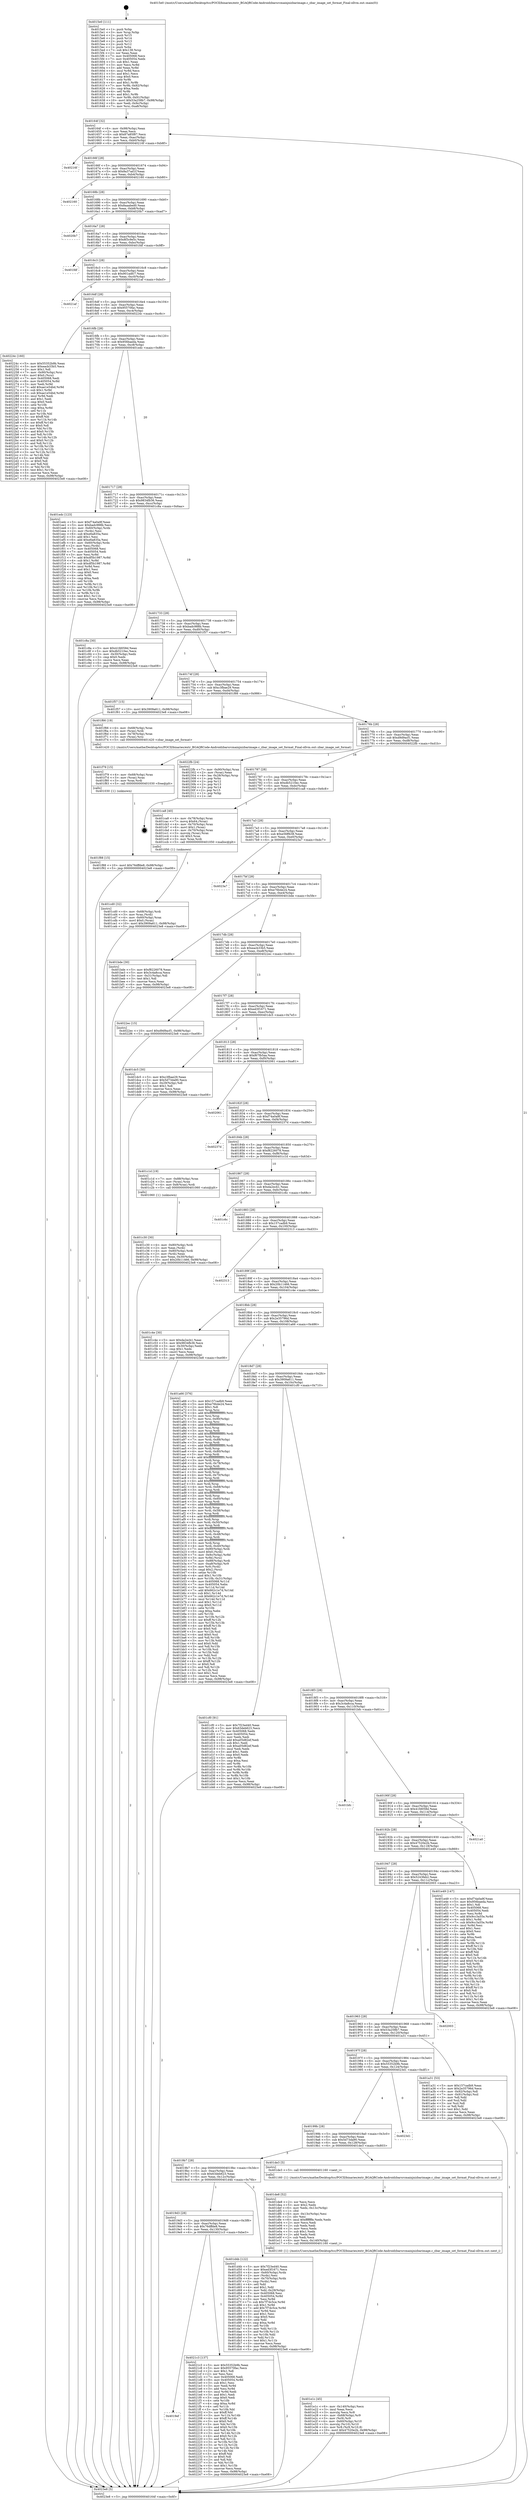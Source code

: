 digraph "0x4015e0" {
  label = "0x4015e0 (/mnt/c/Users/mathe/Desktop/tcc/POCII/binaries/extr_BGAQRCode-Androidzbarsrcmainjnizbarimage.c_zbar_image_set_format_Final-ollvm.out::main(0))"
  labelloc = "t"
  node[shape=record]

  Entry [label="",width=0.3,height=0.3,shape=circle,fillcolor=black,style=filled]
  "0x40164f" [label="{
     0x40164f [32]\l
     | [instrs]\l
     &nbsp;&nbsp;0x40164f \<+6\>: mov -0x98(%rbp),%eax\l
     &nbsp;&nbsp;0x401655 \<+2\>: mov %eax,%ecx\l
     &nbsp;&nbsp;0x401657 \<+6\>: sub $0x87a85f87,%ecx\l
     &nbsp;&nbsp;0x40165d \<+6\>: mov %eax,-0xac(%rbp)\l
     &nbsp;&nbsp;0x401663 \<+6\>: mov %ecx,-0xb0(%rbp)\l
     &nbsp;&nbsp;0x401669 \<+6\>: je 000000000040216f \<main+0xb8f\>\l
  }"]
  "0x40216f" [label="{
     0x40216f\l
  }", style=dashed]
  "0x40166f" [label="{
     0x40166f [28]\l
     | [instrs]\l
     &nbsp;&nbsp;0x40166f \<+5\>: jmp 0000000000401674 \<main+0x94\>\l
     &nbsp;&nbsp;0x401674 \<+6\>: mov -0xac(%rbp),%eax\l
     &nbsp;&nbsp;0x40167a \<+5\>: sub $0x8a37ad1f,%eax\l
     &nbsp;&nbsp;0x40167f \<+6\>: mov %eax,-0xb4(%rbp)\l
     &nbsp;&nbsp;0x401685 \<+6\>: je 0000000000402160 \<main+0xb80\>\l
  }"]
  Exit [label="",width=0.3,height=0.3,shape=circle,fillcolor=black,style=filled,peripheries=2]
  "0x402160" [label="{
     0x402160\l
  }", style=dashed]
  "0x40168b" [label="{
     0x40168b [28]\l
     | [instrs]\l
     &nbsp;&nbsp;0x40168b \<+5\>: jmp 0000000000401690 \<main+0xb0\>\l
     &nbsp;&nbsp;0x401690 \<+6\>: mov -0xac(%rbp),%eax\l
     &nbsp;&nbsp;0x401696 \<+5\>: sub $0x8aaabed0,%eax\l
     &nbsp;&nbsp;0x40169b \<+6\>: mov %eax,-0xb8(%rbp)\l
     &nbsp;&nbsp;0x4016a1 \<+6\>: je 00000000004020b7 \<main+0xad7\>\l
  }"]
  "0x4019ef" [label="{
     0x4019ef\l
  }", style=dashed]
  "0x4020b7" [label="{
     0x4020b7\l
  }", style=dashed]
  "0x4016a7" [label="{
     0x4016a7 [28]\l
     | [instrs]\l
     &nbsp;&nbsp;0x4016a7 \<+5\>: jmp 00000000004016ac \<main+0xcc\>\l
     &nbsp;&nbsp;0x4016ac \<+6\>: mov -0xac(%rbp),%eax\l
     &nbsp;&nbsp;0x4016b2 \<+5\>: sub $0x8f3c9e5c,%eax\l
     &nbsp;&nbsp;0x4016b7 \<+6\>: mov %eax,-0xbc(%rbp)\l
     &nbsp;&nbsp;0x4016bd \<+6\>: je 0000000000401fdf \<main+0x9ff\>\l
  }"]
  "0x4021c3" [label="{
     0x4021c3 [137]\l
     | [instrs]\l
     &nbsp;&nbsp;0x4021c3 \<+5\>: mov $0x55352b9b,%eax\l
     &nbsp;&nbsp;0x4021c8 \<+5\>: mov $0x95570fac,%ecx\l
     &nbsp;&nbsp;0x4021cd \<+2\>: mov $0x1,%dl\l
     &nbsp;&nbsp;0x4021cf \<+2\>: xor %esi,%esi\l
     &nbsp;&nbsp;0x4021d1 \<+7\>: mov 0x405068,%edi\l
     &nbsp;&nbsp;0x4021d8 \<+8\>: mov 0x405054,%r8d\l
     &nbsp;&nbsp;0x4021e0 \<+3\>: sub $0x1,%esi\l
     &nbsp;&nbsp;0x4021e3 \<+3\>: mov %edi,%r9d\l
     &nbsp;&nbsp;0x4021e6 \<+3\>: add %esi,%r9d\l
     &nbsp;&nbsp;0x4021e9 \<+4\>: imul %r9d,%edi\l
     &nbsp;&nbsp;0x4021ed \<+3\>: and $0x1,%edi\l
     &nbsp;&nbsp;0x4021f0 \<+3\>: cmp $0x0,%edi\l
     &nbsp;&nbsp;0x4021f3 \<+4\>: sete %r10b\l
     &nbsp;&nbsp;0x4021f7 \<+4\>: cmp $0xa,%r8d\l
     &nbsp;&nbsp;0x4021fb \<+4\>: setl %r11b\l
     &nbsp;&nbsp;0x4021ff \<+3\>: mov %r10b,%bl\l
     &nbsp;&nbsp;0x402202 \<+3\>: xor $0xff,%bl\l
     &nbsp;&nbsp;0x402205 \<+3\>: mov %r11b,%r14b\l
     &nbsp;&nbsp;0x402208 \<+4\>: xor $0xff,%r14b\l
     &nbsp;&nbsp;0x40220c \<+3\>: xor $0x0,%dl\l
     &nbsp;&nbsp;0x40220f \<+3\>: mov %bl,%r15b\l
     &nbsp;&nbsp;0x402212 \<+4\>: and $0x0,%r15b\l
     &nbsp;&nbsp;0x402216 \<+3\>: and %dl,%r10b\l
     &nbsp;&nbsp;0x402219 \<+3\>: mov %r14b,%r12b\l
     &nbsp;&nbsp;0x40221c \<+4\>: and $0x0,%r12b\l
     &nbsp;&nbsp;0x402220 \<+3\>: and %dl,%r11b\l
     &nbsp;&nbsp;0x402223 \<+3\>: or %r10b,%r15b\l
     &nbsp;&nbsp;0x402226 \<+3\>: or %r11b,%r12b\l
     &nbsp;&nbsp;0x402229 \<+3\>: xor %r12b,%r15b\l
     &nbsp;&nbsp;0x40222c \<+3\>: or %r14b,%bl\l
     &nbsp;&nbsp;0x40222f \<+3\>: xor $0xff,%bl\l
     &nbsp;&nbsp;0x402232 \<+3\>: or $0x0,%dl\l
     &nbsp;&nbsp;0x402235 \<+2\>: and %dl,%bl\l
     &nbsp;&nbsp;0x402237 \<+3\>: or %bl,%r15b\l
     &nbsp;&nbsp;0x40223a \<+4\>: test $0x1,%r15b\l
     &nbsp;&nbsp;0x40223e \<+3\>: cmovne %ecx,%eax\l
     &nbsp;&nbsp;0x402241 \<+6\>: mov %eax,-0x98(%rbp)\l
     &nbsp;&nbsp;0x402247 \<+5\>: jmp 00000000004023e8 \<main+0xe08\>\l
  }"]
  "0x401fdf" [label="{
     0x401fdf\l
  }", style=dashed]
  "0x4016c3" [label="{
     0x4016c3 [28]\l
     | [instrs]\l
     &nbsp;&nbsp;0x4016c3 \<+5\>: jmp 00000000004016c8 \<main+0xe8\>\l
     &nbsp;&nbsp;0x4016c8 \<+6\>: mov -0xac(%rbp),%eax\l
     &nbsp;&nbsp;0x4016ce \<+5\>: sub $0x901adfc7,%eax\l
     &nbsp;&nbsp;0x4016d3 \<+6\>: mov %eax,-0xc0(%rbp)\l
     &nbsp;&nbsp;0x4016d9 \<+6\>: je 00000000004021af \<main+0xbcf\>\l
  }"]
  "0x401f88" [label="{
     0x401f88 [15]\l
     | [instrs]\l
     &nbsp;&nbsp;0x401f88 \<+10\>: movl $0x76dffde8,-0x98(%rbp)\l
     &nbsp;&nbsp;0x401f92 \<+5\>: jmp 00000000004023e8 \<main+0xe08\>\l
  }"]
  "0x4021af" [label="{
     0x4021af\l
  }", style=dashed]
  "0x4016df" [label="{
     0x4016df [28]\l
     | [instrs]\l
     &nbsp;&nbsp;0x4016df \<+5\>: jmp 00000000004016e4 \<main+0x104\>\l
     &nbsp;&nbsp;0x4016e4 \<+6\>: mov -0xac(%rbp),%eax\l
     &nbsp;&nbsp;0x4016ea \<+5\>: sub $0x95570fac,%eax\l
     &nbsp;&nbsp;0x4016ef \<+6\>: mov %eax,-0xc4(%rbp)\l
     &nbsp;&nbsp;0x4016f5 \<+6\>: je 000000000040224c \<main+0xc6c\>\l
  }"]
  "0x401f79" [label="{
     0x401f79 [15]\l
     | [instrs]\l
     &nbsp;&nbsp;0x401f79 \<+4\>: mov -0x68(%rbp),%rax\l
     &nbsp;&nbsp;0x401f7d \<+3\>: mov (%rax),%rax\l
     &nbsp;&nbsp;0x401f80 \<+3\>: mov %rax,%rdi\l
     &nbsp;&nbsp;0x401f83 \<+5\>: call 0000000000401030 \<free@plt\>\l
     | [calls]\l
     &nbsp;&nbsp;0x401030 \{1\} (unknown)\l
  }"]
  "0x40224c" [label="{
     0x40224c [160]\l
     | [instrs]\l
     &nbsp;&nbsp;0x40224c \<+5\>: mov $0x55352b9b,%eax\l
     &nbsp;&nbsp;0x402251 \<+5\>: mov $0xeacb33b5,%ecx\l
     &nbsp;&nbsp;0x402256 \<+2\>: mov $0x1,%dl\l
     &nbsp;&nbsp;0x402258 \<+7\>: mov -0x90(%rbp),%rsi\l
     &nbsp;&nbsp;0x40225f \<+6\>: movl $0x0,(%rsi)\l
     &nbsp;&nbsp;0x402265 \<+7\>: mov 0x405068,%edi\l
     &nbsp;&nbsp;0x40226c \<+8\>: mov 0x405054,%r8d\l
     &nbsp;&nbsp;0x402274 \<+3\>: mov %edi,%r9d\l
     &nbsp;&nbsp;0x402277 \<+7\>: add $0xae1e54bd,%r9d\l
     &nbsp;&nbsp;0x40227e \<+4\>: sub $0x1,%r9d\l
     &nbsp;&nbsp;0x402282 \<+7\>: sub $0xae1e54bd,%r9d\l
     &nbsp;&nbsp;0x402289 \<+4\>: imul %r9d,%edi\l
     &nbsp;&nbsp;0x40228d \<+3\>: and $0x1,%edi\l
     &nbsp;&nbsp;0x402290 \<+3\>: cmp $0x0,%edi\l
     &nbsp;&nbsp;0x402293 \<+4\>: sete %r10b\l
     &nbsp;&nbsp;0x402297 \<+4\>: cmp $0xa,%r8d\l
     &nbsp;&nbsp;0x40229b \<+4\>: setl %r11b\l
     &nbsp;&nbsp;0x40229f \<+3\>: mov %r10b,%bl\l
     &nbsp;&nbsp;0x4022a2 \<+3\>: xor $0xff,%bl\l
     &nbsp;&nbsp;0x4022a5 \<+3\>: mov %r11b,%r14b\l
     &nbsp;&nbsp;0x4022a8 \<+4\>: xor $0xff,%r14b\l
     &nbsp;&nbsp;0x4022ac \<+3\>: xor $0x0,%dl\l
     &nbsp;&nbsp;0x4022af \<+3\>: mov %bl,%r15b\l
     &nbsp;&nbsp;0x4022b2 \<+4\>: and $0x0,%r15b\l
     &nbsp;&nbsp;0x4022b6 \<+3\>: and %dl,%r10b\l
     &nbsp;&nbsp;0x4022b9 \<+3\>: mov %r14b,%r12b\l
     &nbsp;&nbsp;0x4022bc \<+4\>: and $0x0,%r12b\l
     &nbsp;&nbsp;0x4022c0 \<+3\>: and %dl,%r11b\l
     &nbsp;&nbsp;0x4022c3 \<+3\>: or %r10b,%r15b\l
     &nbsp;&nbsp;0x4022c6 \<+3\>: or %r11b,%r12b\l
     &nbsp;&nbsp;0x4022c9 \<+3\>: xor %r12b,%r15b\l
     &nbsp;&nbsp;0x4022cc \<+3\>: or %r14b,%bl\l
     &nbsp;&nbsp;0x4022cf \<+3\>: xor $0xff,%bl\l
     &nbsp;&nbsp;0x4022d2 \<+3\>: or $0x0,%dl\l
     &nbsp;&nbsp;0x4022d5 \<+2\>: and %dl,%bl\l
     &nbsp;&nbsp;0x4022d7 \<+3\>: or %bl,%r15b\l
     &nbsp;&nbsp;0x4022da \<+4\>: test $0x1,%r15b\l
     &nbsp;&nbsp;0x4022de \<+3\>: cmovne %ecx,%eax\l
     &nbsp;&nbsp;0x4022e1 \<+6\>: mov %eax,-0x98(%rbp)\l
     &nbsp;&nbsp;0x4022e7 \<+5\>: jmp 00000000004023e8 \<main+0xe08\>\l
  }"]
  "0x4016fb" [label="{
     0x4016fb [28]\l
     | [instrs]\l
     &nbsp;&nbsp;0x4016fb \<+5\>: jmp 0000000000401700 \<main+0x120\>\l
     &nbsp;&nbsp;0x401700 \<+6\>: mov -0xac(%rbp),%eax\l
     &nbsp;&nbsp;0x401706 \<+5\>: sub $0x956baeda,%eax\l
     &nbsp;&nbsp;0x40170b \<+6\>: mov %eax,-0xc8(%rbp)\l
     &nbsp;&nbsp;0x401711 \<+6\>: je 0000000000401edc \<main+0x8fc\>\l
  }"]
  "0x401e1c" [label="{
     0x401e1c [45]\l
     | [instrs]\l
     &nbsp;&nbsp;0x401e1c \<+6\>: mov -0x140(%rbp),%ecx\l
     &nbsp;&nbsp;0x401e22 \<+3\>: imul %eax,%ecx\l
     &nbsp;&nbsp;0x401e25 \<+3\>: movslq %ecx,%r8\l
     &nbsp;&nbsp;0x401e28 \<+4\>: mov -0x68(%rbp),%r9\l
     &nbsp;&nbsp;0x401e2c \<+3\>: mov (%r9),%r9\l
     &nbsp;&nbsp;0x401e2f \<+4\>: mov -0x60(%rbp),%r10\l
     &nbsp;&nbsp;0x401e33 \<+3\>: movslq (%r10),%r10\l
     &nbsp;&nbsp;0x401e36 \<+4\>: mov %r8,(%r9,%r10,8)\l
     &nbsp;&nbsp;0x401e3a \<+10\>: movl $0x47520e2b,-0x98(%rbp)\l
     &nbsp;&nbsp;0x401e44 \<+5\>: jmp 00000000004023e8 \<main+0xe08\>\l
  }"]
  "0x401edc" [label="{
     0x401edc [123]\l
     | [instrs]\l
     &nbsp;&nbsp;0x401edc \<+5\>: mov $0xf74a0a9f,%eax\l
     &nbsp;&nbsp;0x401ee1 \<+5\>: mov $0xbadc988b,%ecx\l
     &nbsp;&nbsp;0x401ee6 \<+4\>: mov -0x60(%rbp),%rdx\l
     &nbsp;&nbsp;0x401eea \<+2\>: mov (%rdx),%esi\l
     &nbsp;&nbsp;0x401eec \<+6\>: sub $0xe6a835a,%esi\l
     &nbsp;&nbsp;0x401ef2 \<+3\>: add $0x1,%esi\l
     &nbsp;&nbsp;0x401ef5 \<+6\>: add $0xe6a835a,%esi\l
     &nbsp;&nbsp;0x401efb \<+4\>: mov -0x60(%rbp),%rdx\l
     &nbsp;&nbsp;0x401eff \<+2\>: mov %esi,(%rdx)\l
     &nbsp;&nbsp;0x401f01 \<+7\>: mov 0x405068,%esi\l
     &nbsp;&nbsp;0x401f08 \<+7\>: mov 0x405054,%edi\l
     &nbsp;&nbsp;0x401f0f \<+3\>: mov %esi,%r8d\l
     &nbsp;&nbsp;0x401f12 \<+7\>: add $0xdf5b1987,%r8d\l
     &nbsp;&nbsp;0x401f19 \<+4\>: sub $0x1,%r8d\l
     &nbsp;&nbsp;0x401f1d \<+7\>: sub $0xdf5b1987,%r8d\l
     &nbsp;&nbsp;0x401f24 \<+4\>: imul %r8d,%esi\l
     &nbsp;&nbsp;0x401f28 \<+3\>: and $0x1,%esi\l
     &nbsp;&nbsp;0x401f2b \<+3\>: cmp $0x0,%esi\l
     &nbsp;&nbsp;0x401f2e \<+4\>: sete %r9b\l
     &nbsp;&nbsp;0x401f32 \<+3\>: cmp $0xa,%edi\l
     &nbsp;&nbsp;0x401f35 \<+4\>: setl %r10b\l
     &nbsp;&nbsp;0x401f39 \<+3\>: mov %r9b,%r11b\l
     &nbsp;&nbsp;0x401f3c \<+3\>: and %r10b,%r11b\l
     &nbsp;&nbsp;0x401f3f \<+3\>: xor %r10b,%r9b\l
     &nbsp;&nbsp;0x401f42 \<+3\>: or %r9b,%r11b\l
     &nbsp;&nbsp;0x401f45 \<+4\>: test $0x1,%r11b\l
     &nbsp;&nbsp;0x401f49 \<+3\>: cmovne %ecx,%eax\l
     &nbsp;&nbsp;0x401f4c \<+6\>: mov %eax,-0x98(%rbp)\l
     &nbsp;&nbsp;0x401f52 \<+5\>: jmp 00000000004023e8 \<main+0xe08\>\l
  }"]
  "0x401717" [label="{
     0x401717 [28]\l
     | [instrs]\l
     &nbsp;&nbsp;0x401717 \<+5\>: jmp 000000000040171c \<main+0x13c\>\l
     &nbsp;&nbsp;0x40171c \<+6\>: mov -0xac(%rbp),%eax\l
     &nbsp;&nbsp;0x401722 \<+5\>: sub $0x9834fb36,%eax\l
     &nbsp;&nbsp;0x401727 \<+6\>: mov %eax,-0xcc(%rbp)\l
     &nbsp;&nbsp;0x40172d \<+6\>: je 0000000000401c8a \<main+0x6aa\>\l
  }"]
  "0x401de8" [label="{
     0x401de8 [52]\l
     | [instrs]\l
     &nbsp;&nbsp;0x401de8 \<+2\>: xor %ecx,%ecx\l
     &nbsp;&nbsp;0x401dea \<+5\>: mov $0x2,%edx\l
     &nbsp;&nbsp;0x401def \<+6\>: mov %edx,-0x13c(%rbp)\l
     &nbsp;&nbsp;0x401df5 \<+1\>: cltd\l
     &nbsp;&nbsp;0x401df6 \<+6\>: mov -0x13c(%rbp),%esi\l
     &nbsp;&nbsp;0x401dfc \<+2\>: idiv %esi\l
     &nbsp;&nbsp;0x401dfe \<+6\>: imul $0xfffffffe,%edx,%edx\l
     &nbsp;&nbsp;0x401e04 \<+2\>: mov %ecx,%edi\l
     &nbsp;&nbsp;0x401e06 \<+2\>: sub %edx,%edi\l
     &nbsp;&nbsp;0x401e08 \<+2\>: mov %ecx,%edx\l
     &nbsp;&nbsp;0x401e0a \<+3\>: sub $0x1,%edx\l
     &nbsp;&nbsp;0x401e0d \<+2\>: add %edx,%edi\l
     &nbsp;&nbsp;0x401e0f \<+2\>: sub %edi,%ecx\l
     &nbsp;&nbsp;0x401e11 \<+6\>: mov %ecx,-0x140(%rbp)\l
     &nbsp;&nbsp;0x401e17 \<+5\>: call 0000000000401160 \<next_i\>\l
     | [calls]\l
     &nbsp;&nbsp;0x401160 \{1\} (/mnt/c/Users/mathe/Desktop/tcc/POCII/binaries/extr_BGAQRCode-Androidzbarsrcmainjnizbarimage.c_zbar_image_set_format_Final-ollvm.out::next_i)\l
  }"]
  "0x401c8a" [label="{
     0x401c8a [30]\l
     | [instrs]\l
     &nbsp;&nbsp;0x401c8a \<+5\>: mov $0x41fd058d,%eax\l
     &nbsp;&nbsp;0x401c8f \<+5\>: mov $0xdb5210ec,%ecx\l
     &nbsp;&nbsp;0x401c94 \<+3\>: mov -0x30(%rbp),%edx\l
     &nbsp;&nbsp;0x401c97 \<+3\>: cmp $0x0,%edx\l
     &nbsp;&nbsp;0x401c9a \<+3\>: cmove %ecx,%eax\l
     &nbsp;&nbsp;0x401c9d \<+6\>: mov %eax,-0x98(%rbp)\l
     &nbsp;&nbsp;0x401ca3 \<+5\>: jmp 00000000004023e8 \<main+0xe08\>\l
  }"]
  "0x401733" [label="{
     0x401733 [28]\l
     | [instrs]\l
     &nbsp;&nbsp;0x401733 \<+5\>: jmp 0000000000401738 \<main+0x158\>\l
     &nbsp;&nbsp;0x401738 \<+6\>: mov -0xac(%rbp),%eax\l
     &nbsp;&nbsp;0x40173e \<+5\>: sub $0xbadc988b,%eax\l
     &nbsp;&nbsp;0x401743 \<+6\>: mov %eax,-0xd0(%rbp)\l
     &nbsp;&nbsp;0x401749 \<+6\>: je 0000000000401f57 \<main+0x977\>\l
  }"]
  "0x4019d3" [label="{
     0x4019d3 [28]\l
     | [instrs]\l
     &nbsp;&nbsp;0x4019d3 \<+5\>: jmp 00000000004019d8 \<main+0x3f8\>\l
     &nbsp;&nbsp;0x4019d8 \<+6\>: mov -0xac(%rbp),%eax\l
     &nbsp;&nbsp;0x4019de \<+5\>: sub $0x76dffde8,%eax\l
     &nbsp;&nbsp;0x4019e3 \<+6\>: mov %eax,-0x130(%rbp)\l
     &nbsp;&nbsp;0x4019e9 \<+6\>: je 00000000004021c3 \<main+0xbe3\>\l
  }"]
  "0x401f57" [label="{
     0x401f57 [15]\l
     | [instrs]\l
     &nbsp;&nbsp;0x401f57 \<+10\>: movl $0x3909a611,-0x98(%rbp)\l
     &nbsp;&nbsp;0x401f61 \<+5\>: jmp 00000000004023e8 \<main+0xe08\>\l
  }"]
  "0x40174f" [label="{
     0x40174f [28]\l
     | [instrs]\l
     &nbsp;&nbsp;0x40174f \<+5\>: jmp 0000000000401754 \<main+0x174\>\l
     &nbsp;&nbsp;0x401754 \<+6\>: mov -0xac(%rbp),%eax\l
     &nbsp;&nbsp;0x40175a \<+5\>: sub $0xc3fbae29,%eax\l
     &nbsp;&nbsp;0x40175f \<+6\>: mov %eax,-0xd4(%rbp)\l
     &nbsp;&nbsp;0x401765 \<+6\>: je 0000000000401f66 \<main+0x986\>\l
  }"]
  "0x401d4b" [label="{
     0x401d4b [122]\l
     | [instrs]\l
     &nbsp;&nbsp;0x401d4b \<+5\>: mov $0x7f23ed40,%eax\l
     &nbsp;&nbsp;0x401d50 \<+5\>: mov $0xed3f1671,%ecx\l
     &nbsp;&nbsp;0x401d55 \<+4\>: mov -0x60(%rbp),%rdx\l
     &nbsp;&nbsp;0x401d59 \<+2\>: mov (%rdx),%esi\l
     &nbsp;&nbsp;0x401d5b \<+4\>: mov -0x70(%rbp),%rdx\l
     &nbsp;&nbsp;0x401d5f \<+2\>: cmp (%rdx),%esi\l
     &nbsp;&nbsp;0x401d61 \<+4\>: setl %dil\l
     &nbsp;&nbsp;0x401d65 \<+4\>: and $0x1,%dil\l
     &nbsp;&nbsp;0x401d69 \<+4\>: mov %dil,-0x29(%rbp)\l
     &nbsp;&nbsp;0x401d6d \<+7\>: mov 0x405068,%esi\l
     &nbsp;&nbsp;0x401d74 \<+8\>: mov 0x405054,%r8d\l
     &nbsp;&nbsp;0x401d7c \<+3\>: mov %esi,%r9d\l
     &nbsp;&nbsp;0x401d7f \<+7\>: sub $0x7f7dc5ce,%r9d\l
     &nbsp;&nbsp;0x401d86 \<+4\>: sub $0x1,%r9d\l
     &nbsp;&nbsp;0x401d8a \<+7\>: add $0x7f7dc5ce,%r9d\l
     &nbsp;&nbsp;0x401d91 \<+4\>: imul %r9d,%esi\l
     &nbsp;&nbsp;0x401d95 \<+3\>: and $0x1,%esi\l
     &nbsp;&nbsp;0x401d98 \<+3\>: cmp $0x0,%esi\l
     &nbsp;&nbsp;0x401d9b \<+4\>: sete %dil\l
     &nbsp;&nbsp;0x401d9f \<+4\>: cmp $0xa,%r8d\l
     &nbsp;&nbsp;0x401da3 \<+4\>: setl %r10b\l
     &nbsp;&nbsp;0x401da7 \<+3\>: mov %dil,%r11b\l
     &nbsp;&nbsp;0x401daa \<+3\>: and %r10b,%r11b\l
     &nbsp;&nbsp;0x401dad \<+3\>: xor %r10b,%dil\l
     &nbsp;&nbsp;0x401db0 \<+3\>: or %dil,%r11b\l
     &nbsp;&nbsp;0x401db3 \<+4\>: test $0x1,%r11b\l
     &nbsp;&nbsp;0x401db7 \<+3\>: cmovne %ecx,%eax\l
     &nbsp;&nbsp;0x401dba \<+6\>: mov %eax,-0x98(%rbp)\l
     &nbsp;&nbsp;0x401dc0 \<+5\>: jmp 00000000004023e8 \<main+0xe08\>\l
  }"]
  "0x401f66" [label="{
     0x401f66 [19]\l
     | [instrs]\l
     &nbsp;&nbsp;0x401f66 \<+4\>: mov -0x68(%rbp),%rax\l
     &nbsp;&nbsp;0x401f6a \<+3\>: mov (%rax),%rdi\l
     &nbsp;&nbsp;0x401f6d \<+4\>: mov -0x78(%rbp),%rax\l
     &nbsp;&nbsp;0x401f71 \<+3\>: mov (%rax),%rsi\l
     &nbsp;&nbsp;0x401f74 \<+5\>: call 0000000000401420 \<zbar_image_set_format\>\l
     | [calls]\l
     &nbsp;&nbsp;0x401420 \{1\} (/mnt/c/Users/mathe/Desktop/tcc/POCII/binaries/extr_BGAQRCode-Androidzbarsrcmainjnizbarimage.c_zbar_image_set_format_Final-ollvm.out::zbar_image_set_format)\l
  }"]
  "0x40176b" [label="{
     0x40176b [28]\l
     | [instrs]\l
     &nbsp;&nbsp;0x40176b \<+5\>: jmp 0000000000401770 \<main+0x190\>\l
     &nbsp;&nbsp;0x401770 \<+6\>: mov -0xac(%rbp),%eax\l
     &nbsp;&nbsp;0x401776 \<+5\>: sub $0xd9d9acf1,%eax\l
     &nbsp;&nbsp;0x40177b \<+6\>: mov %eax,-0xd8(%rbp)\l
     &nbsp;&nbsp;0x401781 \<+6\>: je 00000000004022fb \<main+0xd1b\>\l
  }"]
  "0x4019b7" [label="{
     0x4019b7 [28]\l
     | [instrs]\l
     &nbsp;&nbsp;0x4019b7 \<+5\>: jmp 00000000004019bc \<main+0x3dc\>\l
     &nbsp;&nbsp;0x4019bc \<+6\>: mov -0xac(%rbp),%eax\l
     &nbsp;&nbsp;0x4019c2 \<+5\>: sub $0x63deb623,%eax\l
     &nbsp;&nbsp;0x4019c7 \<+6\>: mov %eax,-0x12c(%rbp)\l
     &nbsp;&nbsp;0x4019cd \<+6\>: je 0000000000401d4b \<main+0x76b\>\l
  }"]
  "0x4022fb" [label="{
     0x4022fb [24]\l
     | [instrs]\l
     &nbsp;&nbsp;0x4022fb \<+7\>: mov -0x90(%rbp),%rax\l
     &nbsp;&nbsp;0x402302 \<+2\>: mov (%rax),%eax\l
     &nbsp;&nbsp;0x402304 \<+4\>: lea -0x28(%rbp),%rsp\l
     &nbsp;&nbsp;0x402308 \<+1\>: pop %rbx\l
     &nbsp;&nbsp;0x402309 \<+2\>: pop %r12\l
     &nbsp;&nbsp;0x40230b \<+2\>: pop %r13\l
     &nbsp;&nbsp;0x40230d \<+2\>: pop %r14\l
     &nbsp;&nbsp;0x40230f \<+2\>: pop %r15\l
     &nbsp;&nbsp;0x402311 \<+1\>: pop %rbp\l
     &nbsp;&nbsp;0x402312 \<+1\>: ret\l
  }"]
  "0x401787" [label="{
     0x401787 [28]\l
     | [instrs]\l
     &nbsp;&nbsp;0x401787 \<+5\>: jmp 000000000040178c \<main+0x1ac\>\l
     &nbsp;&nbsp;0x40178c \<+6\>: mov -0xac(%rbp),%eax\l
     &nbsp;&nbsp;0x401792 \<+5\>: sub $0xdb5210ec,%eax\l
     &nbsp;&nbsp;0x401797 \<+6\>: mov %eax,-0xdc(%rbp)\l
     &nbsp;&nbsp;0x40179d \<+6\>: je 0000000000401ca8 \<main+0x6c8\>\l
  }"]
  "0x401de3" [label="{
     0x401de3 [5]\l
     | [instrs]\l
     &nbsp;&nbsp;0x401de3 \<+5\>: call 0000000000401160 \<next_i\>\l
     | [calls]\l
     &nbsp;&nbsp;0x401160 \{1\} (/mnt/c/Users/mathe/Desktop/tcc/POCII/binaries/extr_BGAQRCode-Androidzbarsrcmainjnizbarimage.c_zbar_image_set_format_Final-ollvm.out::next_i)\l
  }"]
  "0x401ca8" [label="{
     0x401ca8 [40]\l
     | [instrs]\l
     &nbsp;&nbsp;0x401ca8 \<+4\>: mov -0x78(%rbp),%rax\l
     &nbsp;&nbsp;0x401cac \<+7\>: movq $0x64,(%rax)\l
     &nbsp;&nbsp;0x401cb3 \<+4\>: mov -0x70(%rbp),%rax\l
     &nbsp;&nbsp;0x401cb7 \<+6\>: movl $0x1,(%rax)\l
     &nbsp;&nbsp;0x401cbd \<+4\>: mov -0x70(%rbp),%rax\l
     &nbsp;&nbsp;0x401cc1 \<+3\>: movslq (%rax),%rax\l
     &nbsp;&nbsp;0x401cc4 \<+4\>: shl $0x3,%rax\l
     &nbsp;&nbsp;0x401cc8 \<+3\>: mov %rax,%rdi\l
     &nbsp;&nbsp;0x401ccb \<+5\>: call 0000000000401050 \<malloc@plt\>\l
     | [calls]\l
     &nbsp;&nbsp;0x401050 \{1\} (unknown)\l
  }"]
  "0x4017a3" [label="{
     0x4017a3 [28]\l
     | [instrs]\l
     &nbsp;&nbsp;0x4017a3 \<+5\>: jmp 00000000004017a8 \<main+0x1c8\>\l
     &nbsp;&nbsp;0x4017a8 \<+6\>: mov -0xac(%rbp),%eax\l
     &nbsp;&nbsp;0x4017ae \<+5\>: sub $0xe56ff438,%eax\l
     &nbsp;&nbsp;0x4017b3 \<+6\>: mov %eax,-0xe0(%rbp)\l
     &nbsp;&nbsp;0x4017b9 \<+6\>: je 00000000004023a7 \<main+0xdc7\>\l
  }"]
  "0x40199b" [label="{
     0x40199b [28]\l
     | [instrs]\l
     &nbsp;&nbsp;0x40199b \<+5\>: jmp 00000000004019a0 \<main+0x3c0\>\l
     &nbsp;&nbsp;0x4019a0 \<+6\>: mov -0xac(%rbp),%eax\l
     &nbsp;&nbsp;0x4019a6 \<+5\>: sub $0x5d73da90,%eax\l
     &nbsp;&nbsp;0x4019ab \<+6\>: mov %eax,-0x128(%rbp)\l
     &nbsp;&nbsp;0x4019b1 \<+6\>: je 0000000000401de3 \<main+0x803\>\l
  }"]
  "0x4023a7" [label="{
     0x4023a7\l
  }", style=dashed]
  "0x4017bf" [label="{
     0x4017bf [28]\l
     | [instrs]\l
     &nbsp;&nbsp;0x4017bf \<+5\>: jmp 00000000004017c4 \<main+0x1e4\>\l
     &nbsp;&nbsp;0x4017c4 \<+6\>: mov -0xac(%rbp),%eax\l
     &nbsp;&nbsp;0x4017ca \<+5\>: sub $0xe76b4e24,%eax\l
     &nbsp;&nbsp;0x4017cf \<+6\>: mov %eax,-0xe4(%rbp)\l
     &nbsp;&nbsp;0x4017d5 \<+6\>: je 0000000000401bde \<main+0x5fe\>\l
  }"]
  "0x4023d1" [label="{
     0x4023d1\l
  }", style=dashed]
  "0x401bde" [label="{
     0x401bde [30]\l
     | [instrs]\l
     &nbsp;&nbsp;0x401bde \<+5\>: mov $0xf8226078,%eax\l
     &nbsp;&nbsp;0x401be3 \<+5\>: mov $0x3c4a8cca,%ecx\l
     &nbsp;&nbsp;0x401be8 \<+3\>: mov -0x31(%rbp),%dl\l
     &nbsp;&nbsp;0x401beb \<+3\>: test $0x1,%dl\l
     &nbsp;&nbsp;0x401bee \<+3\>: cmovne %ecx,%eax\l
     &nbsp;&nbsp;0x401bf1 \<+6\>: mov %eax,-0x98(%rbp)\l
     &nbsp;&nbsp;0x401bf7 \<+5\>: jmp 00000000004023e8 \<main+0xe08\>\l
  }"]
  "0x4017db" [label="{
     0x4017db [28]\l
     | [instrs]\l
     &nbsp;&nbsp;0x4017db \<+5\>: jmp 00000000004017e0 \<main+0x200\>\l
     &nbsp;&nbsp;0x4017e0 \<+6\>: mov -0xac(%rbp),%eax\l
     &nbsp;&nbsp;0x4017e6 \<+5\>: sub $0xeacb33b5,%eax\l
     &nbsp;&nbsp;0x4017eb \<+6\>: mov %eax,-0xe8(%rbp)\l
     &nbsp;&nbsp;0x4017f1 \<+6\>: je 00000000004022ec \<main+0xd0c\>\l
  }"]
  "0x401cd0" [label="{
     0x401cd0 [32]\l
     | [instrs]\l
     &nbsp;&nbsp;0x401cd0 \<+4\>: mov -0x68(%rbp),%rdi\l
     &nbsp;&nbsp;0x401cd4 \<+3\>: mov %rax,(%rdi)\l
     &nbsp;&nbsp;0x401cd7 \<+4\>: mov -0x60(%rbp),%rax\l
     &nbsp;&nbsp;0x401cdb \<+6\>: movl $0x0,(%rax)\l
     &nbsp;&nbsp;0x401ce1 \<+10\>: movl $0x3909a611,-0x98(%rbp)\l
     &nbsp;&nbsp;0x401ceb \<+5\>: jmp 00000000004023e8 \<main+0xe08\>\l
  }"]
  "0x4022ec" [label="{
     0x4022ec [15]\l
     | [instrs]\l
     &nbsp;&nbsp;0x4022ec \<+10\>: movl $0xd9d9acf1,-0x98(%rbp)\l
     &nbsp;&nbsp;0x4022f6 \<+5\>: jmp 00000000004023e8 \<main+0xe08\>\l
  }"]
  "0x4017f7" [label="{
     0x4017f7 [28]\l
     | [instrs]\l
     &nbsp;&nbsp;0x4017f7 \<+5\>: jmp 00000000004017fc \<main+0x21c\>\l
     &nbsp;&nbsp;0x4017fc \<+6\>: mov -0xac(%rbp),%eax\l
     &nbsp;&nbsp;0x401802 \<+5\>: sub $0xed3f1671,%eax\l
     &nbsp;&nbsp;0x401807 \<+6\>: mov %eax,-0xec(%rbp)\l
     &nbsp;&nbsp;0x40180d \<+6\>: je 0000000000401dc5 \<main+0x7e5\>\l
  }"]
  "0x401c30" [label="{
     0x401c30 [30]\l
     | [instrs]\l
     &nbsp;&nbsp;0x401c30 \<+4\>: mov -0x80(%rbp),%rdi\l
     &nbsp;&nbsp;0x401c34 \<+2\>: mov %eax,(%rdi)\l
     &nbsp;&nbsp;0x401c36 \<+4\>: mov -0x80(%rbp),%rdi\l
     &nbsp;&nbsp;0x401c3a \<+2\>: mov (%rdi),%eax\l
     &nbsp;&nbsp;0x401c3c \<+3\>: mov %eax,-0x30(%rbp)\l
     &nbsp;&nbsp;0x401c3f \<+10\>: movl $0x20b11466,-0x98(%rbp)\l
     &nbsp;&nbsp;0x401c49 \<+5\>: jmp 00000000004023e8 \<main+0xe08\>\l
  }"]
  "0x401dc5" [label="{
     0x401dc5 [30]\l
     | [instrs]\l
     &nbsp;&nbsp;0x401dc5 \<+5\>: mov $0xc3fbae29,%eax\l
     &nbsp;&nbsp;0x401dca \<+5\>: mov $0x5d73da90,%ecx\l
     &nbsp;&nbsp;0x401dcf \<+3\>: mov -0x29(%rbp),%dl\l
     &nbsp;&nbsp;0x401dd2 \<+3\>: test $0x1,%dl\l
     &nbsp;&nbsp;0x401dd5 \<+3\>: cmovne %ecx,%eax\l
     &nbsp;&nbsp;0x401dd8 \<+6\>: mov %eax,-0x98(%rbp)\l
     &nbsp;&nbsp;0x401dde \<+5\>: jmp 00000000004023e8 \<main+0xe08\>\l
  }"]
  "0x401813" [label="{
     0x401813 [28]\l
     | [instrs]\l
     &nbsp;&nbsp;0x401813 \<+5\>: jmp 0000000000401818 \<main+0x238\>\l
     &nbsp;&nbsp;0x401818 \<+6\>: mov -0xac(%rbp),%eax\l
     &nbsp;&nbsp;0x40181e \<+5\>: sub $0xf67fb5aa,%eax\l
     &nbsp;&nbsp;0x401823 \<+6\>: mov %eax,-0xf0(%rbp)\l
     &nbsp;&nbsp;0x401829 \<+6\>: je 0000000000402061 \<main+0xa81\>\l
  }"]
  "0x4015e0" [label="{
     0x4015e0 [111]\l
     | [instrs]\l
     &nbsp;&nbsp;0x4015e0 \<+1\>: push %rbp\l
     &nbsp;&nbsp;0x4015e1 \<+3\>: mov %rsp,%rbp\l
     &nbsp;&nbsp;0x4015e4 \<+2\>: push %r15\l
     &nbsp;&nbsp;0x4015e6 \<+2\>: push %r14\l
     &nbsp;&nbsp;0x4015e8 \<+2\>: push %r13\l
     &nbsp;&nbsp;0x4015ea \<+2\>: push %r12\l
     &nbsp;&nbsp;0x4015ec \<+1\>: push %rbx\l
     &nbsp;&nbsp;0x4015ed \<+7\>: sub $0x138,%rsp\l
     &nbsp;&nbsp;0x4015f4 \<+2\>: xor %eax,%eax\l
     &nbsp;&nbsp;0x4015f6 \<+7\>: mov 0x405068,%ecx\l
     &nbsp;&nbsp;0x4015fd \<+7\>: mov 0x405054,%edx\l
     &nbsp;&nbsp;0x401604 \<+3\>: sub $0x1,%eax\l
     &nbsp;&nbsp;0x401607 \<+3\>: mov %ecx,%r8d\l
     &nbsp;&nbsp;0x40160a \<+3\>: add %eax,%r8d\l
     &nbsp;&nbsp;0x40160d \<+4\>: imul %r8d,%ecx\l
     &nbsp;&nbsp;0x401611 \<+3\>: and $0x1,%ecx\l
     &nbsp;&nbsp;0x401614 \<+3\>: cmp $0x0,%ecx\l
     &nbsp;&nbsp;0x401617 \<+4\>: sete %r9b\l
     &nbsp;&nbsp;0x40161b \<+4\>: and $0x1,%r9b\l
     &nbsp;&nbsp;0x40161f \<+7\>: mov %r9b,-0x92(%rbp)\l
     &nbsp;&nbsp;0x401626 \<+3\>: cmp $0xa,%edx\l
     &nbsp;&nbsp;0x401629 \<+4\>: setl %r9b\l
     &nbsp;&nbsp;0x40162d \<+4\>: and $0x1,%r9b\l
     &nbsp;&nbsp;0x401631 \<+7\>: mov %r9b,-0x91(%rbp)\l
     &nbsp;&nbsp;0x401638 \<+10\>: movl $0x53a258b7,-0x98(%rbp)\l
     &nbsp;&nbsp;0x401642 \<+6\>: mov %edi,-0x9c(%rbp)\l
     &nbsp;&nbsp;0x401648 \<+7\>: mov %rsi,-0xa8(%rbp)\l
  }"]
  "0x402061" [label="{
     0x402061\l
  }", style=dashed]
  "0x40182f" [label="{
     0x40182f [28]\l
     | [instrs]\l
     &nbsp;&nbsp;0x40182f \<+5\>: jmp 0000000000401834 \<main+0x254\>\l
     &nbsp;&nbsp;0x401834 \<+6\>: mov -0xac(%rbp),%eax\l
     &nbsp;&nbsp;0x40183a \<+5\>: sub $0xf74a0a9f,%eax\l
     &nbsp;&nbsp;0x40183f \<+6\>: mov %eax,-0xf4(%rbp)\l
     &nbsp;&nbsp;0x401845 \<+6\>: je 000000000040237d \<main+0xd9d\>\l
  }"]
  "0x4023e8" [label="{
     0x4023e8 [5]\l
     | [instrs]\l
     &nbsp;&nbsp;0x4023e8 \<+5\>: jmp 000000000040164f \<main+0x6f\>\l
  }"]
  "0x40237d" [label="{
     0x40237d\l
  }", style=dashed]
  "0x40184b" [label="{
     0x40184b [28]\l
     | [instrs]\l
     &nbsp;&nbsp;0x40184b \<+5\>: jmp 0000000000401850 \<main+0x270\>\l
     &nbsp;&nbsp;0x401850 \<+6\>: mov -0xac(%rbp),%eax\l
     &nbsp;&nbsp;0x401856 \<+5\>: sub $0xf8226078,%eax\l
     &nbsp;&nbsp;0x40185b \<+6\>: mov %eax,-0xf8(%rbp)\l
     &nbsp;&nbsp;0x401861 \<+6\>: je 0000000000401c1d \<main+0x63d\>\l
  }"]
  "0x40197f" [label="{
     0x40197f [28]\l
     | [instrs]\l
     &nbsp;&nbsp;0x40197f \<+5\>: jmp 0000000000401984 \<main+0x3a4\>\l
     &nbsp;&nbsp;0x401984 \<+6\>: mov -0xac(%rbp),%eax\l
     &nbsp;&nbsp;0x40198a \<+5\>: sub $0x55352b9b,%eax\l
     &nbsp;&nbsp;0x40198f \<+6\>: mov %eax,-0x124(%rbp)\l
     &nbsp;&nbsp;0x401995 \<+6\>: je 00000000004023d1 \<main+0xdf1\>\l
  }"]
  "0x401c1d" [label="{
     0x401c1d [19]\l
     | [instrs]\l
     &nbsp;&nbsp;0x401c1d \<+7\>: mov -0x88(%rbp),%rax\l
     &nbsp;&nbsp;0x401c24 \<+3\>: mov (%rax),%rax\l
     &nbsp;&nbsp;0x401c27 \<+4\>: mov 0x8(%rax),%rdi\l
     &nbsp;&nbsp;0x401c2b \<+5\>: call 0000000000401060 \<atoi@plt\>\l
     | [calls]\l
     &nbsp;&nbsp;0x401060 \{1\} (unknown)\l
  }"]
  "0x401867" [label="{
     0x401867 [28]\l
     | [instrs]\l
     &nbsp;&nbsp;0x401867 \<+5\>: jmp 000000000040186c \<main+0x28c\>\l
     &nbsp;&nbsp;0x40186c \<+6\>: mov -0xac(%rbp),%eax\l
     &nbsp;&nbsp;0x401872 \<+5\>: sub $0xda2ecb1,%eax\l
     &nbsp;&nbsp;0x401877 \<+6\>: mov %eax,-0xfc(%rbp)\l
     &nbsp;&nbsp;0x40187d \<+6\>: je 0000000000401c6c \<main+0x68c\>\l
  }"]
  "0x401a31" [label="{
     0x401a31 [53]\l
     | [instrs]\l
     &nbsp;&nbsp;0x401a31 \<+5\>: mov $0x157cadb9,%eax\l
     &nbsp;&nbsp;0x401a36 \<+5\>: mov $0x2e35796d,%ecx\l
     &nbsp;&nbsp;0x401a3b \<+6\>: mov -0x92(%rbp),%dl\l
     &nbsp;&nbsp;0x401a41 \<+7\>: mov -0x91(%rbp),%sil\l
     &nbsp;&nbsp;0x401a48 \<+3\>: mov %dl,%dil\l
     &nbsp;&nbsp;0x401a4b \<+3\>: and %sil,%dil\l
     &nbsp;&nbsp;0x401a4e \<+3\>: xor %sil,%dl\l
     &nbsp;&nbsp;0x401a51 \<+3\>: or %dl,%dil\l
     &nbsp;&nbsp;0x401a54 \<+4\>: test $0x1,%dil\l
     &nbsp;&nbsp;0x401a58 \<+3\>: cmovne %ecx,%eax\l
     &nbsp;&nbsp;0x401a5b \<+6\>: mov %eax,-0x98(%rbp)\l
     &nbsp;&nbsp;0x401a61 \<+5\>: jmp 00000000004023e8 \<main+0xe08\>\l
  }"]
  "0x401c6c" [label="{
     0x401c6c\l
  }", style=dashed]
  "0x401883" [label="{
     0x401883 [28]\l
     | [instrs]\l
     &nbsp;&nbsp;0x401883 \<+5\>: jmp 0000000000401888 \<main+0x2a8\>\l
     &nbsp;&nbsp;0x401888 \<+6\>: mov -0xac(%rbp),%eax\l
     &nbsp;&nbsp;0x40188e \<+5\>: sub $0x157cadb9,%eax\l
     &nbsp;&nbsp;0x401893 \<+6\>: mov %eax,-0x100(%rbp)\l
     &nbsp;&nbsp;0x401899 \<+6\>: je 0000000000402313 \<main+0xd33\>\l
  }"]
  "0x401963" [label="{
     0x401963 [28]\l
     | [instrs]\l
     &nbsp;&nbsp;0x401963 \<+5\>: jmp 0000000000401968 \<main+0x388\>\l
     &nbsp;&nbsp;0x401968 \<+6\>: mov -0xac(%rbp),%eax\l
     &nbsp;&nbsp;0x40196e \<+5\>: sub $0x53a258b7,%eax\l
     &nbsp;&nbsp;0x401973 \<+6\>: mov %eax,-0x120(%rbp)\l
     &nbsp;&nbsp;0x401979 \<+6\>: je 0000000000401a31 \<main+0x451\>\l
  }"]
  "0x402313" [label="{
     0x402313\l
  }", style=dashed]
  "0x40189f" [label="{
     0x40189f [28]\l
     | [instrs]\l
     &nbsp;&nbsp;0x40189f \<+5\>: jmp 00000000004018a4 \<main+0x2c4\>\l
     &nbsp;&nbsp;0x4018a4 \<+6\>: mov -0xac(%rbp),%eax\l
     &nbsp;&nbsp;0x4018aa \<+5\>: sub $0x20b11466,%eax\l
     &nbsp;&nbsp;0x4018af \<+6\>: mov %eax,-0x104(%rbp)\l
     &nbsp;&nbsp;0x4018b5 \<+6\>: je 0000000000401c4e \<main+0x66e\>\l
  }"]
  "0x402003" [label="{
     0x402003\l
  }", style=dashed]
  "0x401c4e" [label="{
     0x401c4e [30]\l
     | [instrs]\l
     &nbsp;&nbsp;0x401c4e \<+5\>: mov $0xda2ecb1,%eax\l
     &nbsp;&nbsp;0x401c53 \<+5\>: mov $0x9834fb36,%ecx\l
     &nbsp;&nbsp;0x401c58 \<+3\>: mov -0x30(%rbp),%edx\l
     &nbsp;&nbsp;0x401c5b \<+3\>: cmp $0x1,%edx\l
     &nbsp;&nbsp;0x401c5e \<+3\>: cmovl %ecx,%eax\l
     &nbsp;&nbsp;0x401c61 \<+6\>: mov %eax,-0x98(%rbp)\l
     &nbsp;&nbsp;0x401c67 \<+5\>: jmp 00000000004023e8 \<main+0xe08\>\l
  }"]
  "0x4018bb" [label="{
     0x4018bb [28]\l
     | [instrs]\l
     &nbsp;&nbsp;0x4018bb \<+5\>: jmp 00000000004018c0 \<main+0x2e0\>\l
     &nbsp;&nbsp;0x4018c0 \<+6\>: mov -0xac(%rbp),%eax\l
     &nbsp;&nbsp;0x4018c6 \<+5\>: sub $0x2e35796d,%eax\l
     &nbsp;&nbsp;0x4018cb \<+6\>: mov %eax,-0x108(%rbp)\l
     &nbsp;&nbsp;0x4018d1 \<+6\>: je 0000000000401a66 \<main+0x486\>\l
  }"]
  "0x401947" [label="{
     0x401947 [28]\l
     | [instrs]\l
     &nbsp;&nbsp;0x401947 \<+5\>: jmp 000000000040194c \<main+0x36c\>\l
     &nbsp;&nbsp;0x40194c \<+6\>: mov -0xac(%rbp),%eax\l
     &nbsp;&nbsp;0x401952 \<+5\>: sub $0x5243feb2,%eax\l
     &nbsp;&nbsp;0x401957 \<+6\>: mov %eax,-0x11c(%rbp)\l
     &nbsp;&nbsp;0x40195d \<+6\>: je 0000000000402003 \<main+0xa23\>\l
  }"]
  "0x401a66" [label="{
     0x401a66 [376]\l
     | [instrs]\l
     &nbsp;&nbsp;0x401a66 \<+5\>: mov $0x157cadb9,%eax\l
     &nbsp;&nbsp;0x401a6b \<+5\>: mov $0xe76b4e24,%ecx\l
     &nbsp;&nbsp;0x401a70 \<+2\>: mov $0x1,%dl\l
     &nbsp;&nbsp;0x401a72 \<+3\>: mov %rsp,%rsi\l
     &nbsp;&nbsp;0x401a75 \<+4\>: add $0xfffffffffffffff0,%rsi\l
     &nbsp;&nbsp;0x401a79 \<+3\>: mov %rsi,%rsp\l
     &nbsp;&nbsp;0x401a7c \<+7\>: mov %rsi,-0x90(%rbp)\l
     &nbsp;&nbsp;0x401a83 \<+3\>: mov %rsp,%rsi\l
     &nbsp;&nbsp;0x401a86 \<+4\>: add $0xfffffffffffffff0,%rsi\l
     &nbsp;&nbsp;0x401a8a \<+3\>: mov %rsi,%rsp\l
     &nbsp;&nbsp;0x401a8d \<+3\>: mov %rsp,%rdi\l
     &nbsp;&nbsp;0x401a90 \<+4\>: add $0xfffffffffffffff0,%rdi\l
     &nbsp;&nbsp;0x401a94 \<+3\>: mov %rdi,%rsp\l
     &nbsp;&nbsp;0x401a97 \<+7\>: mov %rdi,-0x88(%rbp)\l
     &nbsp;&nbsp;0x401a9e \<+3\>: mov %rsp,%rdi\l
     &nbsp;&nbsp;0x401aa1 \<+4\>: add $0xfffffffffffffff0,%rdi\l
     &nbsp;&nbsp;0x401aa5 \<+3\>: mov %rdi,%rsp\l
     &nbsp;&nbsp;0x401aa8 \<+4\>: mov %rdi,-0x80(%rbp)\l
     &nbsp;&nbsp;0x401aac \<+3\>: mov %rsp,%rdi\l
     &nbsp;&nbsp;0x401aaf \<+4\>: add $0xfffffffffffffff0,%rdi\l
     &nbsp;&nbsp;0x401ab3 \<+3\>: mov %rdi,%rsp\l
     &nbsp;&nbsp;0x401ab6 \<+4\>: mov %rdi,-0x78(%rbp)\l
     &nbsp;&nbsp;0x401aba \<+3\>: mov %rsp,%rdi\l
     &nbsp;&nbsp;0x401abd \<+4\>: add $0xfffffffffffffff0,%rdi\l
     &nbsp;&nbsp;0x401ac1 \<+3\>: mov %rdi,%rsp\l
     &nbsp;&nbsp;0x401ac4 \<+4\>: mov %rdi,-0x70(%rbp)\l
     &nbsp;&nbsp;0x401ac8 \<+3\>: mov %rsp,%rdi\l
     &nbsp;&nbsp;0x401acb \<+4\>: add $0xfffffffffffffff0,%rdi\l
     &nbsp;&nbsp;0x401acf \<+3\>: mov %rdi,%rsp\l
     &nbsp;&nbsp;0x401ad2 \<+4\>: mov %rdi,-0x68(%rbp)\l
     &nbsp;&nbsp;0x401ad6 \<+3\>: mov %rsp,%rdi\l
     &nbsp;&nbsp;0x401ad9 \<+4\>: add $0xfffffffffffffff0,%rdi\l
     &nbsp;&nbsp;0x401add \<+3\>: mov %rdi,%rsp\l
     &nbsp;&nbsp;0x401ae0 \<+4\>: mov %rdi,-0x60(%rbp)\l
     &nbsp;&nbsp;0x401ae4 \<+3\>: mov %rsp,%rdi\l
     &nbsp;&nbsp;0x401ae7 \<+4\>: add $0xfffffffffffffff0,%rdi\l
     &nbsp;&nbsp;0x401aeb \<+3\>: mov %rdi,%rsp\l
     &nbsp;&nbsp;0x401aee \<+4\>: mov %rdi,-0x58(%rbp)\l
     &nbsp;&nbsp;0x401af2 \<+3\>: mov %rsp,%rdi\l
     &nbsp;&nbsp;0x401af5 \<+4\>: add $0xfffffffffffffff0,%rdi\l
     &nbsp;&nbsp;0x401af9 \<+3\>: mov %rdi,%rsp\l
     &nbsp;&nbsp;0x401afc \<+4\>: mov %rdi,-0x50(%rbp)\l
     &nbsp;&nbsp;0x401b00 \<+3\>: mov %rsp,%rdi\l
     &nbsp;&nbsp;0x401b03 \<+4\>: add $0xfffffffffffffff0,%rdi\l
     &nbsp;&nbsp;0x401b07 \<+3\>: mov %rdi,%rsp\l
     &nbsp;&nbsp;0x401b0a \<+4\>: mov %rdi,-0x48(%rbp)\l
     &nbsp;&nbsp;0x401b0e \<+3\>: mov %rsp,%rdi\l
     &nbsp;&nbsp;0x401b11 \<+4\>: add $0xfffffffffffffff0,%rdi\l
     &nbsp;&nbsp;0x401b15 \<+3\>: mov %rdi,%rsp\l
     &nbsp;&nbsp;0x401b18 \<+4\>: mov %rdi,-0x40(%rbp)\l
     &nbsp;&nbsp;0x401b1c \<+7\>: mov -0x90(%rbp),%rdi\l
     &nbsp;&nbsp;0x401b23 \<+6\>: movl $0x0,(%rdi)\l
     &nbsp;&nbsp;0x401b29 \<+7\>: mov -0x9c(%rbp),%r8d\l
     &nbsp;&nbsp;0x401b30 \<+3\>: mov %r8d,(%rsi)\l
     &nbsp;&nbsp;0x401b33 \<+7\>: mov -0x88(%rbp),%rdi\l
     &nbsp;&nbsp;0x401b3a \<+7\>: mov -0xa8(%rbp),%r9\l
     &nbsp;&nbsp;0x401b41 \<+3\>: mov %r9,(%rdi)\l
     &nbsp;&nbsp;0x401b44 \<+3\>: cmpl $0x2,(%rsi)\l
     &nbsp;&nbsp;0x401b47 \<+4\>: setne %r10b\l
     &nbsp;&nbsp;0x401b4b \<+4\>: and $0x1,%r10b\l
     &nbsp;&nbsp;0x401b4f \<+4\>: mov %r10b,-0x31(%rbp)\l
     &nbsp;&nbsp;0x401b53 \<+8\>: mov 0x405068,%r11d\l
     &nbsp;&nbsp;0x401b5b \<+7\>: mov 0x405054,%ebx\l
     &nbsp;&nbsp;0x401b62 \<+3\>: mov %r11d,%r14d\l
     &nbsp;&nbsp;0x401b65 \<+7\>: add $0x662c1e7d,%r14d\l
     &nbsp;&nbsp;0x401b6c \<+4\>: sub $0x1,%r14d\l
     &nbsp;&nbsp;0x401b70 \<+7\>: sub $0x662c1e7d,%r14d\l
     &nbsp;&nbsp;0x401b77 \<+4\>: imul %r14d,%r11d\l
     &nbsp;&nbsp;0x401b7b \<+4\>: and $0x1,%r11d\l
     &nbsp;&nbsp;0x401b7f \<+4\>: cmp $0x0,%r11d\l
     &nbsp;&nbsp;0x401b83 \<+4\>: sete %r10b\l
     &nbsp;&nbsp;0x401b87 \<+3\>: cmp $0xa,%ebx\l
     &nbsp;&nbsp;0x401b8a \<+4\>: setl %r15b\l
     &nbsp;&nbsp;0x401b8e \<+3\>: mov %r10b,%r12b\l
     &nbsp;&nbsp;0x401b91 \<+4\>: xor $0xff,%r12b\l
     &nbsp;&nbsp;0x401b95 \<+3\>: mov %r15b,%r13b\l
     &nbsp;&nbsp;0x401b98 \<+4\>: xor $0xff,%r13b\l
     &nbsp;&nbsp;0x401b9c \<+3\>: xor $0x0,%dl\l
     &nbsp;&nbsp;0x401b9f \<+3\>: mov %r12b,%sil\l
     &nbsp;&nbsp;0x401ba2 \<+4\>: and $0x0,%sil\l
     &nbsp;&nbsp;0x401ba6 \<+3\>: and %dl,%r10b\l
     &nbsp;&nbsp;0x401ba9 \<+3\>: mov %r13b,%dil\l
     &nbsp;&nbsp;0x401bac \<+4\>: and $0x0,%dil\l
     &nbsp;&nbsp;0x401bb0 \<+3\>: and %dl,%r15b\l
     &nbsp;&nbsp;0x401bb3 \<+3\>: or %r10b,%sil\l
     &nbsp;&nbsp;0x401bb6 \<+3\>: or %r15b,%dil\l
     &nbsp;&nbsp;0x401bb9 \<+3\>: xor %dil,%sil\l
     &nbsp;&nbsp;0x401bbc \<+3\>: or %r13b,%r12b\l
     &nbsp;&nbsp;0x401bbf \<+4\>: xor $0xff,%r12b\l
     &nbsp;&nbsp;0x401bc3 \<+3\>: or $0x0,%dl\l
     &nbsp;&nbsp;0x401bc6 \<+3\>: and %dl,%r12b\l
     &nbsp;&nbsp;0x401bc9 \<+3\>: or %r12b,%sil\l
     &nbsp;&nbsp;0x401bcc \<+4\>: test $0x1,%sil\l
     &nbsp;&nbsp;0x401bd0 \<+3\>: cmovne %ecx,%eax\l
     &nbsp;&nbsp;0x401bd3 \<+6\>: mov %eax,-0x98(%rbp)\l
     &nbsp;&nbsp;0x401bd9 \<+5\>: jmp 00000000004023e8 \<main+0xe08\>\l
  }"]
  "0x4018d7" [label="{
     0x4018d7 [28]\l
     | [instrs]\l
     &nbsp;&nbsp;0x4018d7 \<+5\>: jmp 00000000004018dc \<main+0x2fc\>\l
     &nbsp;&nbsp;0x4018dc \<+6\>: mov -0xac(%rbp),%eax\l
     &nbsp;&nbsp;0x4018e2 \<+5\>: sub $0x3909a611,%eax\l
     &nbsp;&nbsp;0x4018e7 \<+6\>: mov %eax,-0x10c(%rbp)\l
     &nbsp;&nbsp;0x4018ed \<+6\>: je 0000000000401cf0 \<main+0x710\>\l
  }"]
  "0x401e49" [label="{
     0x401e49 [147]\l
     | [instrs]\l
     &nbsp;&nbsp;0x401e49 \<+5\>: mov $0xf74a0a9f,%eax\l
     &nbsp;&nbsp;0x401e4e \<+5\>: mov $0x956baeda,%ecx\l
     &nbsp;&nbsp;0x401e53 \<+2\>: mov $0x1,%dl\l
     &nbsp;&nbsp;0x401e55 \<+7\>: mov 0x405068,%esi\l
     &nbsp;&nbsp;0x401e5c \<+7\>: mov 0x405054,%edi\l
     &nbsp;&nbsp;0x401e63 \<+3\>: mov %esi,%r8d\l
     &nbsp;&nbsp;0x401e66 \<+7\>: add $0x9cc3a55e,%r8d\l
     &nbsp;&nbsp;0x401e6d \<+4\>: sub $0x1,%r8d\l
     &nbsp;&nbsp;0x401e71 \<+7\>: sub $0x9cc3a55e,%r8d\l
     &nbsp;&nbsp;0x401e78 \<+4\>: imul %r8d,%esi\l
     &nbsp;&nbsp;0x401e7c \<+3\>: and $0x1,%esi\l
     &nbsp;&nbsp;0x401e7f \<+3\>: cmp $0x0,%esi\l
     &nbsp;&nbsp;0x401e82 \<+4\>: sete %r9b\l
     &nbsp;&nbsp;0x401e86 \<+3\>: cmp $0xa,%edi\l
     &nbsp;&nbsp;0x401e89 \<+4\>: setl %r10b\l
     &nbsp;&nbsp;0x401e8d \<+3\>: mov %r9b,%r11b\l
     &nbsp;&nbsp;0x401e90 \<+4\>: xor $0xff,%r11b\l
     &nbsp;&nbsp;0x401e94 \<+3\>: mov %r10b,%bl\l
     &nbsp;&nbsp;0x401e97 \<+3\>: xor $0xff,%bl\l
     &nbsp;&nbsp;0x401e9a \<+3\>: xor $0x0,%dl\l
     &nbsp;&nbsp;0x401e9d \<+3\>: mov %r11b,%r14b\l
     &nbsp;&nbsp;0x401ea0 \<+4\>: and $0x0,%r14b\l
     &nbsp;&nbsp;0x401ea4 \<+3\>: and %dl,%r9b\l
     &nbsp;&nbsp;0x401ea7 \<+3\>: mov %bl,%r15b\l
     &nbsp;&nbsp;0x401eaa \<+4\>: and $0x0,%r15b\l
     &nbsp;&nbsp;0x401eae \<+3\>: and %dl,%r10b\l
     &nbsp;&nbsp;0x401eb1 \<+3\>: or %r9b,%r14b\l
     &nbsp;&nbsp;0x401eb4 \<+3\>: or %r10b,%r15b\l
     &nbsp;&nbsp;0x401eb7 \<+3\>: xor %r15b,%r14b\l
     &nbsp;&nbsp;0x401eba \<+3\>: or %bl,%r11b\l
     &nbsp;&nbsp;0x401ebd \<+4\>: xor $0xff,%r11b\l
     &nbsp;&nbsp;0x401ec1 \<+3\>: or $0x0,%dl\l
     &nbsp;&nbsp;0x401ec4 \<+3\>: and %dl,%r11b\l
     &nbsp;&nbsp;0x401ec7 \<+3\>: or %r11b,%r14b\l
     &nbsp;&nbsp;0x401eca \<+4\>: test $0x1,%r14b\l
     &nbsp;&nbsp;0x401ece \<+3\>: cmovne %ecx,%eax\l
     &nbsp;&nbsp;0x401ed1 \<+6\>: mov %eax,-0x98(%rbp)\l
     &nbsp;&nbsp;0x401ed7 \<+5\>: jmp 00000000004023e8 \<main+0xe08\>\l
  }"]
  "0x401cf0" [label="{
     0x401cf0 [91]\l
     | [instrs]\l
     &nbsp;&nbsp;0x401cf0 \<+5\>: mov $0x7f23ed40,%eax\l
     &nbsp;&nbsp;0x401cf5 \<+5\>: mov $0x63deb623,%ecx\l
     &nbsp;&nbsp;0x401cfa \<+7\>: mov 0x405068,%edx\l
     &nbsp;&nbsp;0x401d01 \<+7\>: mov 0x405054,%esi\l
     &nbsp;&nbsp;0x401d08 \<+2\>: mov %edx,%edi\l
     &nbsp;&nbsp;0x401d0a \<+6\>: add $0xa05d82ef,%edi\l
     &nbsp;&nbsp;0x401d10 \<+3\>: sub $0x1,%edi\l
     &nbsp;&nbsp;0x401d13 \<+6\>: sub $0xa05d82ef,%edi\l
     &nbsp;&nbsp;0x401d19 \<+3\>: imul %edi,%edx\l
     &nbsp;&nbsp;0x401d1c \<+3\>: and $0x1,%edx\l
     &nbsp;&nbsp;0x401d1f \<+3\>: cmp $0x0,%edx\l
     &nbsp;&nbsp;0x401d22 \<+4\>: sete %r8b\l
     &nbsp;&nbsp;0x401d26 \<+3\>: cmp $0xa,%esi\l
     &nbsp;&nbsp;0x401d29 \<+4\>: setl %r9b\l
     &nbsp;&nbsp;0x401d2d \<+3\>: mov %r8b,%r10b\l
     &nbsp;&nbsp;0x401d30 \<+3\>: and %r9b,%r10b\l
     &nbsp;&nbsp;0x401d33 \<+3\>: xor %r9b,%r8b\l
     &nbsp;&nbsp;0x401d36 \<+3\>: or %r8b,%r10b\l
     &nbsp;&nbsp;0x401d39 \<+4\>: test $0x1,%r10b\l
     &nbsp;&nbsp;0x401d3d \<+3\>: cmovne %ecx,%eax\l
     &nbsp;&nbsp;0x401d40 \<+6\>: mov %eax,-0x98(%rbp)\l
     &nbsp;&nbsp;0x401d46 \<+5\>: jmp 00000000004023e8 \<main+0xe08\>\l
  }"]
  "0x4018f3" [label="{
     0x4018f3 [28]\l
     | [instrs]\l
     &nbsp;&nbsp;0x4018f3 \<+5\>: jmp 00000000004018f8 \<main+0x318\>\l
     &nbsp;&nbsp;0x4018f8 \<+6\>: mov -0xac(%rbp),%eax\l
     &nbsp;&nbsp;0x4018fe \<+5\>: sub $0x3c4a8cca,%eax\l
     &nbsp;&nbsp;0x401903 \<+6\>: mov %eax,-0x110(%rbp)\l
     &nbsp;&nbsp;0x401909 \<+6\>: je 0000000000401bfc \<main+0x61c\>\l
  }"]
  "0x40192b" [label="{
     0x40192b [28]\l
     | [instrs]\l
     &nbsp;&nbsp;0x40192b \<+5\>: jmp 0000000000401930 \<main+0x350\>\l
     &nbsp;&nbsp;0x401930 \<+6\>: mov -0xac(%rbp),%eax\l
     &nbsp;&nbsp;0x401936 \<+5\>: sub $0x47520e2b,%eax\l
     &nbsp;&nbsp;0x40193b \<+6\>: mov %eax,-0x118(%rbp)\l
     &nbsp;&nbsp;0x401941 \<+6\>: je 0000000000401e49 \<main+0x869\>\l
  }"]
  "0x401bfc" [label="{
     0x401bfc\l
  }", style=dashed]
  "0x40190f" [label="{
     0x40190f [28]\l
     | [instrs]\l
     &nbsp;&nbsp;0x40190f \<+5\>: jmp 0000000000401914 \<main+0x334\>\l
     &nbsp;&nbsp;0x401914 \<+6\>: mov -0xac(%rbp),%eax\l
     &nbsp;&nbsp;0x40191a \<+5\>: sub $0x41fd058d,%eax\l
     &nbsp;&nbsp;0x40191f \<+6\>: mov %eax,-0x114(%rbp)\l
     &nbsp;&nbsp;0x401925 \<+6\>: je 00000000004021a0 \<main+0xbc0\>\l
  }"]
  "0x4021a0" [label="{
     0x4021a0\l
  }", style=dashed]
  Entry -> "0x4015e0" [label=" 1"]
  "0x40164f" -> "0x40216f" [label=" 0"]
  "0x40164f" -> "0x40166f" [label=" 22"]
  "0x4022fb" -> Exit [label=" 1"]
  "0x40166f" -> "0x402160" [label=" 0"]
  "0x40166f" -> "0x40168b" [label=" 22"]
  "0x4022ec" -> "0x4023e8" [label=" 1"]
  "0x40168b" -> "0x4020b7" [label=" 0"]
  "0x40168b" -> "0x4016a7" [label=" 22"]
  "0x40224c" -> "0x4023e8" [label=" 1"]
  "0x4016a7" -> "0x401fdf" [label=" 0"]
  "0x4016a7" -> "0x4016c3" [label=" 22"]
  "0x4021c3" -> "0x4023e8" [label=" 1"]
  "0x4016c3" -> "0x4021af" [label=" 0"]
  "0x4016c3" -> "0x4016df" [label=" 22"]
  "0x4019d3" -> "0x4021c3" [label=" 1"]
  "0x4016df" -> "0x40224c" [label=" 1"]
  "0x4016df" -> "0x4016fb" [label=" 21"]
  "0x4019d3" -> "0x4019ef" [label=" 0"]
  "0x4016fb" -> "0x401edc" [label=" 1"]
  "0x4016fb" -> "0x401717" [label=" 20"]
  "0x401f88" -> "0x4023e8" [label=" 1"]
  "0x401717" -> "0x401c8a" [label=" 1"]
  "0x401717" -> "0x401733" [label=" 19"]
  "0x401f79" -> "0x401f88" [label=" 1"]
  "0x401733" -> "0x401f57" [label=" 1"]
  "0x401733" -> "0x40174f" [label=" 18"]
  "0x401f66" -> "0x401f79" [label=" 1"]
  "0x40174f" -> "0x401f66" [label=" 1"]
  "0x40174f" -> "0x40176b" [label=" 17"]
  "0x401f57" -> "0x4023e8" [label=" 1"]
  "0x40176b" -> "0x4022fb" [label=" 1"]
  "0x40176b" -> "0x401787" [label=" 16"]
  "0x401e49" -> "0x4023e8" [label=" 1"]
  "0x401787" -> "0x401ca8" [label=" 1"]
  "0x401787" -> "0x4017a3" [label=" 15"]
  "0x401e1c" -> "0x4023e8" [label=" 1"]
  "0x4017a3" -> "0x4023a7" [label=" 0"]
  "0x4017a3" -> "0x4017bf" [label=" 15"]
  "0x401de3" -> "0x401de8" [label=" 1"]
  "0x4017bf" -> "0x401bde" [label=" 1"]
  "0x4017bf" -> "0x4017db" [label=" 14"]
  "0x401dc5" -> "0x4023e8" [label=" 2"]
  "0x4017db" -> "0x4022ec" [label=" 1"]
  "0x4017db" -> "0x4017f7" [label=" 13"]
  "0x4019b7" -> "0x4019d3" [label=" 1"]
  "0x4017f7" -> "0x401dc5" [label=" 2"]
  "0x4017f7" -> "0x401813" [label=" 11"]
  "0x4019b7" -> "0x401d4b" [label=" 2"]
  "0x401813" -> "0x402061" [label=" 0"]
  "0x401813" -> "0x40182f" [label=" 11"]
  "0x40199b" -> "0x4019b7" [label=" 3"]
  "0x40182f" -> "0x40237d" [label=" 0"]
  "0x40182f" -> "0x40184b" [label=" 11"]
  "0x40199b" -> "0x401de3" [label=" 1"]
  "0x40184b" -> "0x401c1d" [label=" 1"]
  "0x40184b" -> "0x401867" [label=" 10"]
  "0x401de8" -> "0x401e1c" [label=" 1"]
  "0x401867" -> "0x401c6c" [label=" 0"]
  "0x401867" -> "0x401883" [label=" 10"]
  "0x40197f" -> "0x40199b" [label=" 4"]
  "0x401883" -> "0x402313" [label=" 0"]
  "0x401883" -> "0x40189f" [label=" 10"]
  "0x401d4b" -> "0x4023e8" [label=" 2"]
  "0x40189f" -> "0x401c4e" [label=" 1"]
  "0x40189f" -> "0x4018bb" [label=" 9"]
  "0x401cf0" -> "0x4023e8" [label=" 2"]
  "0x4018bb" -> "0x401a66" [label=" 1"]
  "0x4018bb" -> "0x4018d7" [label=" 8"]
  "0x401ca8" -> "0x401cd0" [label=" 1"]
  "0x4018d7" -> "0x401cf0" [label=" 2"]
  "0x4018d7" -> "0x4018f3" [label=" 6"]
  "0x401c8a" -> "0x4023e8" [label=" 1"]
  "0x4018f3" -> "0x401bfc" [label=" 0"]
  "0x4018f3" -> "0x40190f" [label=" 6"]
  "0x401c30" -> "0x4023e8" [label=" 1"]
  "0x40190f" -> "0x4021a0" [label=" 0"]
  "0x40190f" -> "0x40192b" [label=" 6"]
  "0x401c4e" -> "0x4023e8" [label=" 1"]
  "0x40192b" -> "0x401e49" [label=" 1"]
  "0x40192b" -> "0x401947" [label=" 5"]
  "0x401cd0" -> "0x4023e8" [label=" 1"]
  "0x401947" -> "0x402003" [label=" 0"]
  "0x401947" -> "0x401963" [label=" 5"]
  "0x40197f" -> "0x4023d1" [label=" 0"]
  "0x401963" -> "0x401a31" [label=" 1"]
  "0x401963" -> "0x40197f" [label=" 4"]
  "0x401a31" -> "0x4023e8" [label=" 1"]
  "0x4015e0" -> "0x40164f" [label=" 1"]
  "0x4023e8" -> "0x40164f" [label=" 21"]
  "0x401edc" -> "0x4023e8" [label=" 1"]
  "0x401a66" -> "0x4023e8" [label=" 1"]
  "0x401bde" -> "0x4023e8" [label=" 1"]
  "0x401c1d" -> "0x401c30" [label=" 1"]
}
